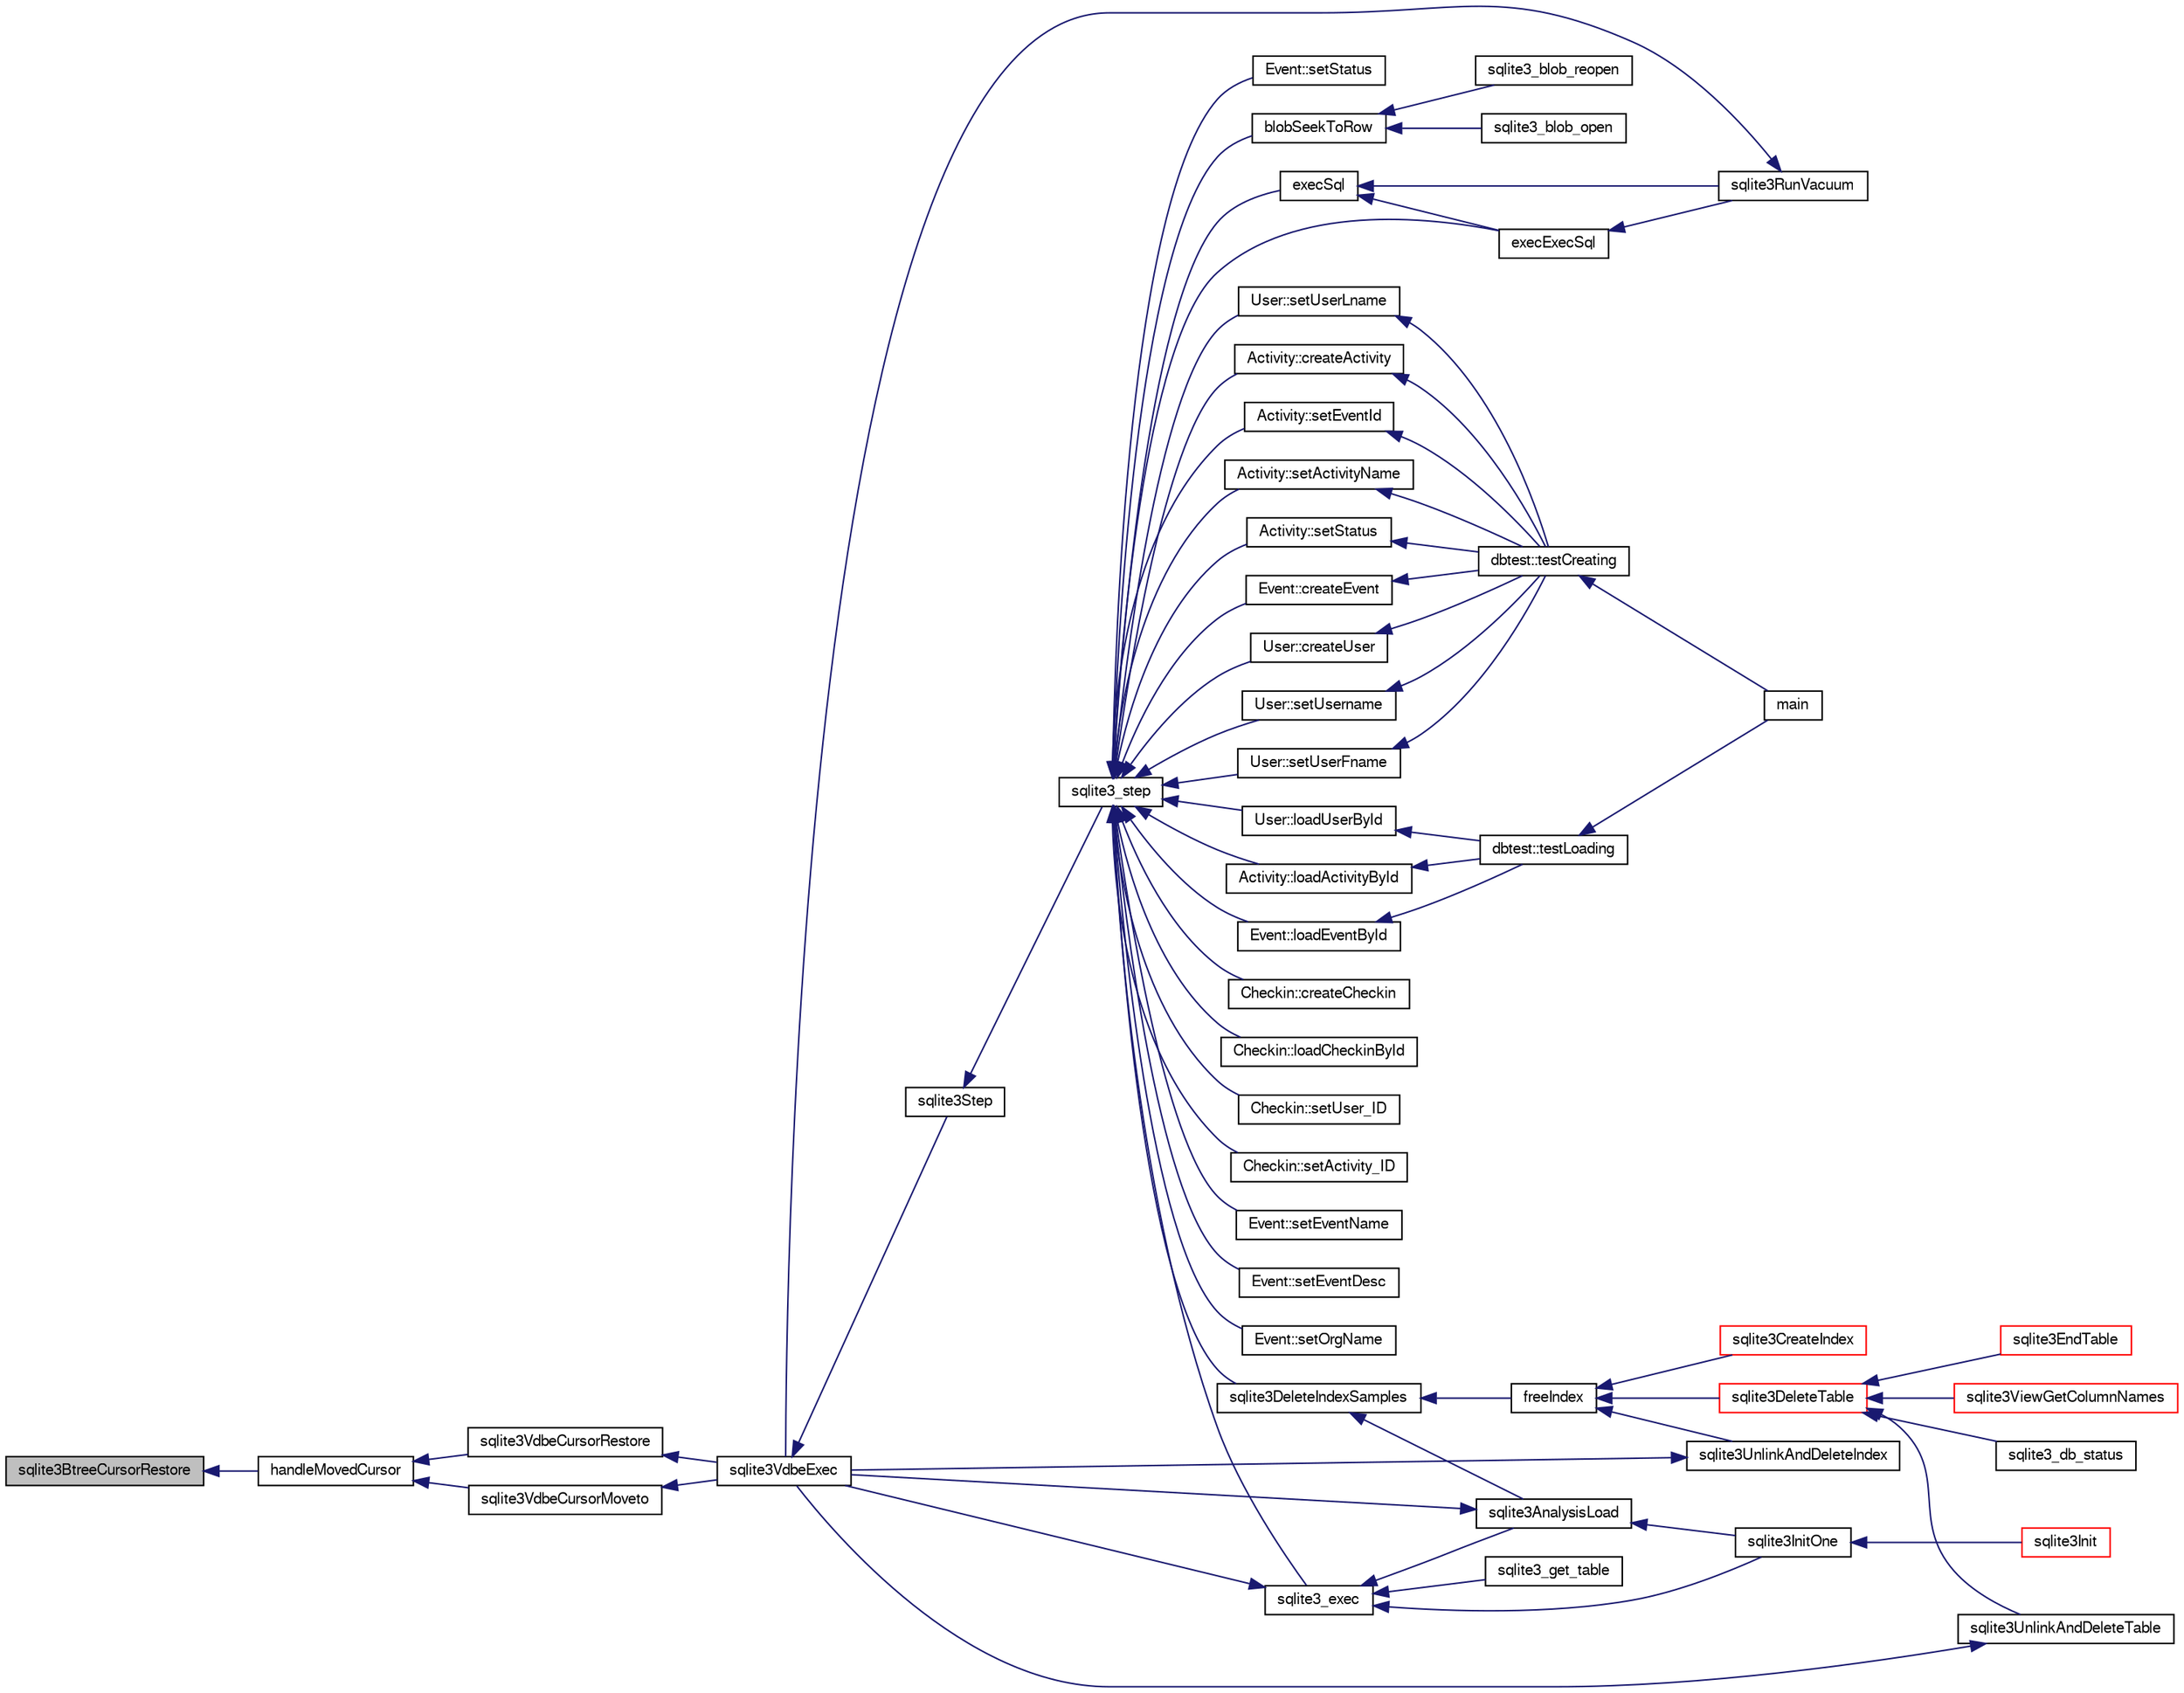 digraph "sqlite3BtreeCursorRestore"
{
  edge [fontname="FreeSans",fontsize="10",labelfontname="FreeSans",labelfontsize="10"];
  node [fontname="FreeSans",fontsize="10",shape=record];
  rankdir="LR";
  Node445451 [label="sqlite3BtreeCursorRestore",height=0.2,width=0.4,color="black", fillcolor="grey75", style="filled", fontcolor="black"];
  Node445451 -> Node445452 [dir="back",color="midnightblue",fontsize="10",style="solid",fontname="FreeSans"];
  Node445452 [label="handleMovedCursor",height=0.2,width=0.4,color="black", fillcolor="white", style="filled",URL="$sqlite3_8c.html#a72570b62544d03e4a9c369517afd48d1"];
  Node445452 -> Node445453 [dir="back",color="midnightblue",fontsize="10",style="solid",fontname="FreeSans"];
  Node445453 [label="sqlite3VdbeCursorRestore",height=0.2,width=0.4,color="black", fillcolor="white", style="filled",URL="$sqlite3_8c.html#a718fc2c05f3bf8917d6bc9c5a3cde79f"];
  Node445453 -> Node445454 [dir="back",color="midnightblue",fontsize="10",style="solid",fontname="FreeSans"];
  Node445454 [label="sqlite3VdbeExec",height=0.2,width=0.4,color="black", fillcolor="white", style="filled",URL="$sqlite3_8c.html#a8ce40a614bdc56719c4d642b1e4dfb21"];
  Node445454 -> Node445455 [dir="back",color="midnightblue",fontsize="10",style="solid",fontname="FreeSans"];
  Node445455 [label="sqlite3Step",height=0.2,width=0.4,color="black", fillcolor="white", style="filled",URL="$sqlite3_8c.html#a3f2872e873e2758a4beedad1d5113554"];
  Node445455 -> Node445456 [dir="back",color="midnightblue",fontsize="10",style="solid",fontname="FreeSans"];
  Node445456 [label="sqlite3_step",height=0.2,width=0.4,color="black", fillcolor="white", style="filled",URL="$sqlite3_8h.html#ac1e491ce36b7471eb28387f7d3c74334"];
  Node445456 -> Node445457 [dir="back",color="midnightblue",fontsize="10",style="solid",fontname="FreeSans"];
  Node445457 [label="Activity::createActivity",height=0.2,width=0.4,color="black", fillcolor="white", style="filled",URL="$classActivity.html#a813cc5e52c14ab49b39014c134e3425b"];
  Node445457 -> Node445458 [dir="back",color="midnightblue",fontsize="10",style="solid",fontname="FreeSans"];
  Node445458 [label="dbtest::testCreating",height=0.2,width=0.4,color="black", fillcolor="white", style="filled",URL="$classdbtest.html#a8193e88a7df657069c8a6bd09c8243b7"];
  Node445458 -> Node445459 [dir="back",color="midnightblue",fontsize="10",style="solid",fontname="FreeSans"];
  Node445459 [label="main",height=0.2,width=0.4,color="black", fillcolor="white", style="filled",URL="$test_8cpp.html#ae66f6b31b5ad750f1fe042a706a4e3d4"];
  Node445456 -> Node445460 [dir="back",color="midnightblue",fontsize="10",style="solid",fontname="FreeSans"];
  Node445460 [label="Activity::loadActivityById",height=0.2,width=0.4,color="black", fillcolor="white", style="filled",URL="$classActivity.html#abe4ffb4f08a47212ebf9013259d9e7fd"];
  Node445460 -> Node445461 [dir="back",color="midnightblue",fontsize="10",style="solid",fontname="FreeSans"];
  Node445461 [label="dbtest::testLoading",height=0.2,width=0.4,color="black", fillcolor="white", style="filled",URL="$classdbtest.html#a6f98d82a2c8e2b9040848763504ddae1"];
  Node445461 -> Node445459 [dir="back",color="midnightblue",fontsize="10",style="solid",fontname="FreeSans"];
  Node445456 -> Node445462 [dir="back",color="midnightblue",fontsize="10",style="solid",fontname="FreeSans"];
  Node445462 [label="Activity::setEventId",height=0.2,width=0.4,color="black", fillcolor="white", style="filled",URL="$classActivity.html#adb1d0fd0d08f473e068f0a4086bfa9ca"];
  Node445462 -> Node445458 [dir="back",color="midnightblue",fontsize="10",style="solid",fontname="FreeSans"];
  Node445456 -> Node445463 [dir="back",color="midnightblue",fontsize="10",style="solid",fontname="FreeSans"];
  Node445463 [label="Activity::setActivityName",height=0.2,width=0.4,color="black", fillcolor="white", style="filled",URL="$classActivity.html#a62dc3737b33915a36086f9dd26d16a81"];
  Node445463 -> Node445458 [dir="back",color="midnightblue",fontsize="10",style="solid",fontname="FreeSans"];
  Node445456 -> Node445464 [dir="back",color="midnightblue",fontsize="10",style="solid",fontname="FreeSans"];
  Node445464 [label="Activity::setStatus",height=0.2,width=0.4,color="black", fillcolor="white", style="filled",URL="$classActivity.html#af618135a7738f4d2a7ee147a8ef912ea"];
  Node445464 -> Node445458 [dir="back",color="midnightblue",fontsize="10",style="solid",fontname="FreeSans"];
  Node445456 -> Node445465 [dir="back",color="midnightblue",fontsize="10",style="solid",fontname="FreeSans"];
  Node445465 [label="Checkin::createCheckin",height=0.2,width=0.4,color="black", fillcolor="white", style="filled",URL="$classCheckin.html#a4e40acdf7fff0e607f6de4f24f3a163c"];
  Node445456 -> Node445466 [dir="back",color="midnightblue",fontsize="10",style="solid",fontname="FreeSans"];
  Node445466 [label="Checkin::loadCheckinById",height=0.2,width=0.4,color="black", fillcolor="white", style="filled",URL="$classCheckin.html#a3461f70ea6c68475225f2a07f78a21e0"];
  Node445456 -> Node445467 [dir="back",color="midnightblue",fontsize="10",style="solid",fontname="FreeSans"];
  Node445467 [label="Checkin::setUser_ID",height=0.2,width=0.4,color="black", fillcolor="white", style="filled",URL="$classCheckin.html#a76ab640f4f912876dbebf183db5359c6"];
  Node445456 -> Node445468 [dir="back",color="midnightblue",fontsize="10",style="solid",fontname="FreeSans"];
  Node445468 [label="Checkin::setActivity_ID",height=0.2,width=0.4,color="black", fillcolor="white", style="filled",URL="$classCheckin.html#ab2ff3ec2604ec73a42af25874a00b232"];
  Node445456 -> Node445469 [dir="back",color="midnightblue",fontsize="10",style="solid",fontname="FreeSans"];
  Node445469 [label="Event::createEvent",height=0.2,width=0.4,color="black", fillcolor="white", style="filled",URL="$classEvent.html#a77adb9f4a46ffb32c2d931f0691f5903"];
  Node445469 -> Node445458 [dir="back",color="midnightblue",fontsize="10",style="solid",fontname="FreeSans"];
  Node445456 -> Node445470 [dir="back",color="midnightblue",fontsize="10",style="solid",fontname="FreeSans"];
  Node445470 [label="Event::loadEventById",height=0.2,width=0.4,color="black", fillcolor="white", style="filled",URL="$classEvent.html#afa66cea33f722dbeecb69cc98fdea055"];
  Node445470 -> Node445461 [dir="back",color="midnightblue",fontsize="10",style="solid",fontname="FreeSans"];
  Node445456 -> Node445471 [dir="back",color="midnightblue",fontsize="10",style="solid",fontname="FreeSans"];
  Node445471 [label="Event::setEventName",height=0.2,width=0.4,color="black", fillcolor="white", style="filled",URL="$classEvent.html#a10596b6ca077df05184e30d62b08729d"];
  Node445456 -> Node445472 [dir="back",color="midnightblue",fontsize="10",style="solid",fontname="FreeSans"];
  Node445472 [label="Event::setEventDesc",height=0.2,width=0.4,color="black", fillcolor="white", style="filled",URL="$classEvent.html#ae36b8377dcae792f1c5c4726024c981b"];
  Node445456 -> Node445473 [dir="back",color="midnightblue",fontsize="10",style="solid",fontname="FreeSans"];
  Node445473 [label="Event::setOrgName",height=0.2,width=0.4,color="black", fillcolor="white", style="filled",URL="$classEvent.html#a19aac0f776bd764563a54977656cf680"];
  Node445456 -> Node445474 [dir="back",color="midnightblue",fontsize="10",style="solid",fontname="FreeSans"];
  Node445474 [label="Event::setStatus",height=0.2,width=0.4,color="black", fillcolor="white", style="filled",URL="$classEvent.html#ab0a6b9285af0f4172eb841e2b80f8972"];
  Node445456 -> Node445475 [dir="back",color="midnightblue",fontsize="10",style="solid",fontname="FreeSans"];
  Node445475 [label="blobSeekToRow",height=0.2,width=0.4,color="black", fillcolor="white", style="filled",URL="$sqlite3_8c.html#afff57e13332b98c8a44a7cebe38962ab"];
  Node445475 -> Node445476 [dir="back",color="midnightblue",fontsize="10",style="solid",fontname="FreeSans"];
  Node445476 [label="sqlite3_blob_open",height=0.2,width=0.4,color="black", fillcolor="white", style="filled",URL="$sqlite3_8h.html#adb8ad839a5bdd62a43785132bc7dd518"];
  Node445475 -> Node445477 [dir="back",color="midnightblue",fontsize="10",style="solid",fontname="FreeSans"];
  Node445477 [label="sqlite3_blob_reopen",height=0.2,width=0.4,color="black", fillcolor="white", style="filled",URL="$sqlite3_8h.html#abc77c24fdc0150138490359a94360f7e"];
  Node445456 -> Node445478 [dir="back",color="midnightblue",fontsize="10",style="solid",fontname="FreeSans"];
  Node445478 [label="sqlite3DeleteIndexSamples",height=0.2,width=0.4,color="black", fillcolor="white", style="filled",URL="$sqlite3_8c.html#aaeda0302fbf61397ec009f65bed047ef"];
  Node445478 -> Node445479 [dir="back",color="midnightblue",fontsize="10",style="solid",fontname="FreeSans"];
  Node445479 [label="sqlite3AnalysisLoad",height=0.2,width=0.4,color="black", fillcolor="white", style="filled",URL="$sqlite3_8c.html#a48a2301c27e1d3d68708b9b8761b5a01"];
  Node445479 -> Node445454 [dir="back",color="midnightblue",fontsize="10",style="solid",fontname="FreeSans"];
  Node445479 -> Node445480 [dir="back",color="midnightblue",fontsize="10",style="solid",fontname="FreeSans"];
  Node445480 [label="sqlite3InitOne",height=0.2,width=0.4,color="black", fillcolor="white", style="filled",URL="$sqlite3_8c.html#ac4318b25df65269906b0379251fe9b85"];
  Node445480 -> Node445481 [dir="back",color="midnightblue",fontsize="10",style="solid",fontname="FreeSans"];
  Node445481 [label="sqlite3Init",height=0.2,width=0.4,color="red", fillcolor="white", style="filled",URL="$sqlite3_8c.html#aed74e3dc765631a833f522f425ff5a48"];
  Node445478 -> Node445581 [dir="back",color="midnightblue",fontsize="10",style="solid",fontname="FreeSans"];
  Node445581 [label="freeIndex",height=0.2,width=0.4,color="black", fillcolor="white", style="filled",URL="$sqlite3_8c.html#a00907c99c18d5bcb9d0b38c077146c31"];
  Node445581 -> Node445582 [dir="back",color="midnightblue",fontsize="10",style="solid",fontname="FreeSans"];
  Node445582 [label="sqlite3UnlinkAndDeleteIndex",height=0.2,width=0.4,color="black", fillcolor="white", style="filled",URL="$sqlite3_8c.html#a889f2dcb438c56db37a6d61e9f25e244"];
  Node445582 -> Node445454 [dir="back",color="midnightblue",fontsize="10",style="solid",fontname="FreeSans"];
  Node445581 -> Node445583 [dir="back",color="midnightblue",fontsize="10",style="solid",fontname="FreeSans"];
  Node445583 [label="sqlite3DeleteTable",height=0.2,width=0.4,color="red", fillcolor="white", style="filled",URL="$sqlite3_8c.html#a7fd3d507375a381a3807f92735318973"];
  Node445583 -> Node445584 [dir="back",color="midnightblue",fontsize="10",style="solid",fontname="FreeSans"];
  Node445584 [label="sqlite3_db_status",height=0.2,width=0.4,color="black", fillcolor="white", style="filled",URL="$sqlite3_8h.html#ab64e8333313ee2e44116842711818940"];
  Node445583 -> Node445585 [dir="back",color="midnightblue",fontsize="10",style="solid",fontname="FreeSans"];
  Node445585 [label="sqlite3UnlinkAndDeleteTable",height=0.2,width=0.4,color="black", fillcolor="white", style="filled",URL="$sqlite3_8c.html#a9733677716a49de464f86fff164e9a1b"];
  Node445585 -> Node445454 [dir="back",color="midnightblue",fontsize="10",style="solid",fontname="FreeSans"];
  Node445583 -> Node445496 [dir="back",color="midnightblue",fontsize="10",style="solid",fontname="FreeSans"];
  Node445496 [label="sqlite3EndTable",height=0.2,width=0.4,color="red", fillcolor="white", style="filled",URL="$sqlite3_8c.html#a7b5f2c66c0f0b6f819d970ca389768b0"];
  Node445583 -> Node445531 [dir="back",color="midnightblue",fontsize="10",style="solid",fontname="FreeSans"];
  Node445531 [label="sqlite3ViewGetColumnNames",height=0.2,width=0.4,color="red", fillcolor="white", style="filled",URL="$sqlite3_8c.html#aebc7cd8d9e2bd174ae0a60363d3f6ce8"];
  Node445581 -> Node445493 [dir="back",color="midnightblue",fontsize="10",style="solid",fontname="FreeSans"];
  Node445493 [label="sqlite3CreateIndex",height=0.2,width=0.4,color="red", fillcolor="white", style="filled",URL="$sqlite3_8c.html#a8dbe5e590ab6c58a8c45f34f7c81e825"];
  Node445456 -> Node445647 [dir="back",color="midnightblue",fontsize="10",style="solid",fontname="FreeSans"];
  Node445647 [label="sqlite3_exec",height=0.2,width=0.4,color="black", fillcolor="white", style="filled",URL="$sqlite3_8h.html#a97487ec8150e0bcc8fa392ab8f0e24db"];
  Node445647 -> Node445454 [dir="back",color="midnightblue",fontsize="10",style="solid",fontname="FreeSans"];
  Node445647 -> Node445479 [dir="back",color="midnightblue",fontsize="10",style="solid",fontname="FreeSans"];
  Node445647 -> Node445480 [dir="back",color="midnightblue",fontsize="10",style="solid",fontname="FreeSans"];
  Node445647 -> Node445648 [dir="back",color="midnightblue",fontsize="10",style="solid",fontname="FreeSans"];
  Node445648 [label="sqlite3_get_table",height=0.2,width=0.4,color="black", fillcolor="white", style="filled",URL="$sqlite3_8h.html#a5effeac4e12df57beaa35c5be1f61579"];
  Node445456 -> Node445638 [dir="back",color="midnightblue",fontsize="10",style="solid",fontname="FreeSans"];
  Node445638 [label="execSql",height=0.2,width=0.4,color="black", fillcolor="white", style="filled",URL="$sqlite3_8c.html#a7d16651b98a110662f4c265eff0246cb"];
  Node445638 -> Node445639 [dir="back",color="midnightblue",fontsize="10",style="solid",fontname="FreeSans"];
  Node445639 [label="execExecSql",height=0.2,width=0.4,color="black", fillcolor="white", style="filled",URL="$sqlite3_8c.html#ac1be09a6c047f21133d16378d301e0d4"];
  Node445639 -> Node445640 [dir="back",color="midnightblue",fontsize="10",style="solid",fontname="FreeSans"];
  Node445640 [label="sqlite3RunVacuum",height=0.2,width=0.4,color="black", fillcolor="white", style="filled",URL="$sqlite3_8c.html#a5e83ddc7b3e7e8e79ad5d1fc92de1d2f"];
  Node445640 -> Node445454 [dir="back",color="midnightblue",fontsize="10",style="solid",fontname="FreeSans"];
  Node445638 -> Node445640 [dir="back",color="midnightblue",fontsize="10",style="solid",fontname="FreeSans"];
  Node445456 -> Node445639 [dir="back",color="midnightblue",fontsize="10",style="solid",fontname="FreeSans"];
  Node445456 -> Node445641 [dir="back",color="midnightblue",fontsize="10",style="solid",fontname="FreeSans"];
  Node445641 [label="User::createUser",height=0.2,width=0.4,color="black", fillcolor="white", style="filled",URL="$classUser.html#a22ed673939e8cc0a136130b809bba513"];
  Node445641 -> Node445458 [dir="back",color="midnightblue",fontsize="10",style="solid",fontname="FreeSans"];
  Node445456 -> Node445642 [dir="back",color="midnightblue",fontsize="10",style="solid",fontname="FreeSans"];
  Node445642 [label="User::loadUserById",height=0.2,width=0.4,color="black", fillcolor="white", style="filled",URL="$classUser.html#a863377665b7fb83c5547dcf9727f5092"];
  Node445642 -> Node445461 [dir="back",color="midnightblue",fontsize="10",style="solid",fontname="FreeSans"];
  Node445456 -> Node445643 [dir="back",color="midnightblue",fontsize="10",style="solid",fontname="FreeSans"];
  Node445643 [label="User::setUsername",height=0.2,width=0.4,color="black", fillcolor="white", style="filled",URL="$classUser.html#aa0497022a136cb78de785b0a39ae60b1"];
  Node445643 -> Node445458 [dir="back",color="midnightblue",fontsize="10",style="solid",fontname="FreeSans"];
  Node445456 -> Node445644 [dir="back",color="midnightblue",fontsize="10",style="solid",fontname="FreeSans"];
  Node445644 [label="User::setUserFname",height=0.2,width=0.4,color="black", fillcolor="white", style="filled",URL="$classUser.html#a72657eb55cd0ca437b4841a43f19912f"];
  Node445644 -> Node445458 [dir="back",color="midnightblue",fontsize="10",style="solid",fontname="FreeSans"];
  Node445456 -> Node445645 [dir="back",color="midnightblue",fontsize="10",style="solid",fontname="FreeSans"];
  Node445645 [label="User::setUserLname",height=0.2,width=0.4,color="black", fillcolor="white", style="filled",URL="$classUser.html#aa25973387e5afe1aa6f60dd6545e33b5"];
  Node445645 -> Node445458 [dir="back",color="midnightblue",fontsize="10",style="solid",fontname="FreeSans"];
  Node445452 -> Node445715 [dir="back",color="midnightblue",fontsize="10",style="solid",fontname="FreeSans"];
  Node445715 [label="sqlite3VdbeCursorMoveto",height=0.2,width=0.4,color="black", fillcolor="white", style="filled",URL="$sqlite3_8c.html#abee4b21fc4d7c45b2a477599de6a97e5"];
  Node445715 -> Node445454 [dir="back",color="midnightblue",fontsize="10",style="solid",fontname="FreeSans"];
}
